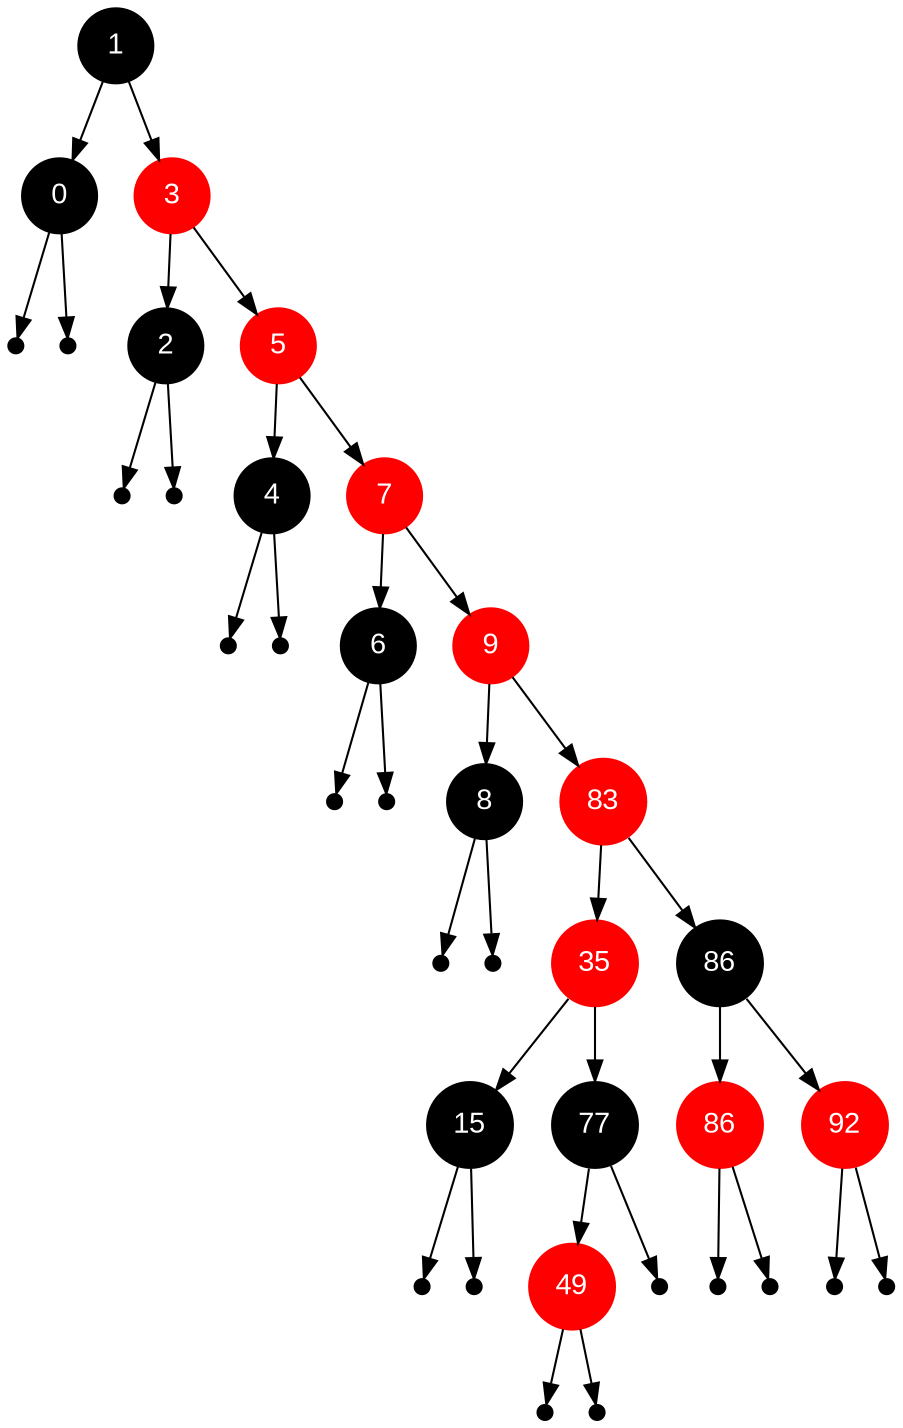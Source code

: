 digraph RBTree {
  node [fontname="Arial"];
  "0xaaaaaaac14f0" [label="1", shape=circle, style=filled, color=black, fillcolor=black, fontcolor=white];
  "0xaaaaaaac14f0" -> "0xaaaaaaac12c0";
  "0xaaaaaaac12c0" [label="0", shape=circle, style=filled, color=black, fillcolor=black, fontcolor=white];
  null0xaaaaaaac12c0L [shape=point, width=0.1];
  "0xaaaaaaac12c0" -> null0xaaaaaaac12c0L;
  null0xaaaaaaac12c0R [shape=point, width=0.1];
  "0xaaaaaaac12c0" -> null0xaaaaaaac12c0R;
  "0xaaaaaaac14f0" -> "0xaaaaaaac1960";
  "0xaaaaaaac1960" [label="3", shape=circle, style=filled, color=red, fillcolor=red, fontcolor=white];
  "0xaaaaaaac1960" -> "0xaaaaaaac1520";
  "0xaaaaaaac1520" [label="2", shape=circle, style=filled, color=black, fillcolor=black, fontcolor=white];
  null0xaaaaaaac1520L [shape=point, width=0.1];
  "0xaaaaaaac1520" -> null0xaaaaaaac1520L;
  null0xaaaaaaac1520R [shape=point, width=0.1];
  "0xaaaaaaac1520" -> null0xaaaaaaac1520R;
  "0xaaaaaaac1960" -> "0xaaaaaaac19c0";
  "0xaaaaaaac19c0" [label="5", shape=circle, style=filled, color=red, fillcolor=red, fontcolor=white];
  "0xaaaaaaac19c0" -> "0xaaaaaaac1990";
  "0xaaaaaaac1990" [label="4", shape=circle, style=filled, color=black, fillcolor=black, fontcolor=white];
  null0xaaaaaaac1990L [shape=point, width=0.1];
  "0xaaaaaaac1990" -> null0xaaaaaaac1990L;
  null0xaaaaaaac1990R [shape=point, width=0.1];
  "0xaaaaaaac1990" -> null0xaaaaaaac1990R;
  "0xaaaaaaac19c0" -> "0xaaaaaaac1a20";
  "0xaaaaaaac1a20" [label="7", shape=circle, style=filled, color=red, fillcolor=red, fontcolor=white];
  "0xaaaaaaac1a20" -> "0xaaaaaaac19f0";
  "0xaaaaaaac19f0" [label="6", shape=circle, style=filled, color=black, fillcolor=black, fontcolor=white];
  null0xaaaaaaac19f0L [shape=point, width=0.1];
  "0xaaaaaaac19f0" -> null0xaaaaaaac19f0L;
  null0xaaaaaaac19f0R [shape=point, width=0.1];
  "0xaaaaaaac19f0" -> null0xaaaaaaac19f0R;
  "0xaaaaaaac1a20" -> "0xaaaaaaac1a80";
  "0xaaaaaaac1a80" [label="9", shape=circle, style=filled, color=red, fillcolor=red, fontcolor=white];
  "0xaaaaaaac1a80" -> "0xaaaaaaac1a50";
  "0xaaaaaaac1a50" [label="8", shape=circle, style=filled, color=black, fillcolor=black, fontcolor=white];
  null0xaaaaaaac1a50L [shape=point, width=0.1];
  "0xaaaaaaac1a50" -> null0xaaaaaaac1a50L;
  null0xaaaaaaac1a50R [shape=point, width=0.1];
  "0xaaaaaaac1a50" -> null0xaaaaaaac1a50R;
  "0xaaaaaaac1a80" -> "0xaaaaaaac1ab0";
  "0xaaaaaaac1ab0" [label="83", shape=circle, style=filled, color=red, fillcolor=red, fontcolor=white];
  "0xaaaaaaac1ab0" -> "0xaaaaaaac1ba0";
  "0xaaaaaaac1ba0" [label="35", shape=circle, style=filled, color=red, fillcolor=red, fontcolor=white];
  "0xaaaaaaac1ba0" -> "0xaaaaaaac1b40";
  "0xaaaaaaac1b40" [label="15", shape=circle, style=filled, color=black, fillcolor=black, fontcolor=white];
  null0xaaaaaaac1b40L [shape=point, width=0.1];
  "0xaaaaaaac1b40" -> null0xaaaaaaac1b40L;
  null0xaaaaaaac1b40R [shape=point, width=0.1];
  "0xaaaaaaac1b40" -> null0xaaaaaaac1b40R;
  "0xaaaaaaac1ba0" -> "0xaaaaaaac1b10";
  "0xaaaaaaac1b10" [label="77", shape=circle, style=filled, color=black, fillcolor=black, fontcolor=white];
  "0xaaaaaaac1b10" -> "0xaaaaaaac1c30";
  "0xaaaaaaac1c30" [label="49", shape=circle, style=filled, color=red, fillcolor=red, fontcolor=white];
  null0xaaaaaaac1c30L [shape=point, width=0.1];
  "0xaaaaaaac1c30" -> null0xaaaaaaac1c30L;
  null0xaaaaaaac1c30R [shape=point, width=0.1];
  "0xaaaaaaac1c30" -> null0xaaaaaaac1c30R;
  null0xaaaaaaac1b10R [shape=point, width=0.1];
  "0xaaaaaaac1b10" -> null0xaaaaaaac1b10R;
  "0xaaaaaaac1ab0" -> "0xaaaaaaac1bd0";
  "0xaaaaaaac1bd0" [label="86", shape=circle, style=filled, color=black, fillcolor=black, fontcolor=white];
  "0xaaaaaaac1bd0" -> "0xaaaaaaac1ae0";
  "0xaaaaaaac1ae0" [label="86", shape=circle, style=filled, color=red, fillcolor=red, fontcolor=white];
  null0xaaaaaaac1ae0L [shape=point, width=0.1];
  "0xaaaaaaac1ae0" -> null0xaaaaaaac1ae0L;
  null0xaaaaaaac1ae0R [shape=point, width=0.1];
  "0xaaaaaaac1ae0" -> null0xaaaaaaac1ae0R;
  "0xaaaaaaac1bd0" -> "0xaaaaaaac1c00";
  "0xaaaaaaac1c00" [label="92", shape=circle, style=filled, color=red, fillcolor=red, fontcolor=white];
  null0xaaaaaaac1c00L [shape=point, width=0.1];
  "0xaaaaaaac1c00" -> null0xaaaaaaac1c00L;
  null0xaaaaaaac1c00R [shape=point, width=0.1];
  "0xaaaaaaac1c00" -> null0xaaaaaaac1c00R;
}
